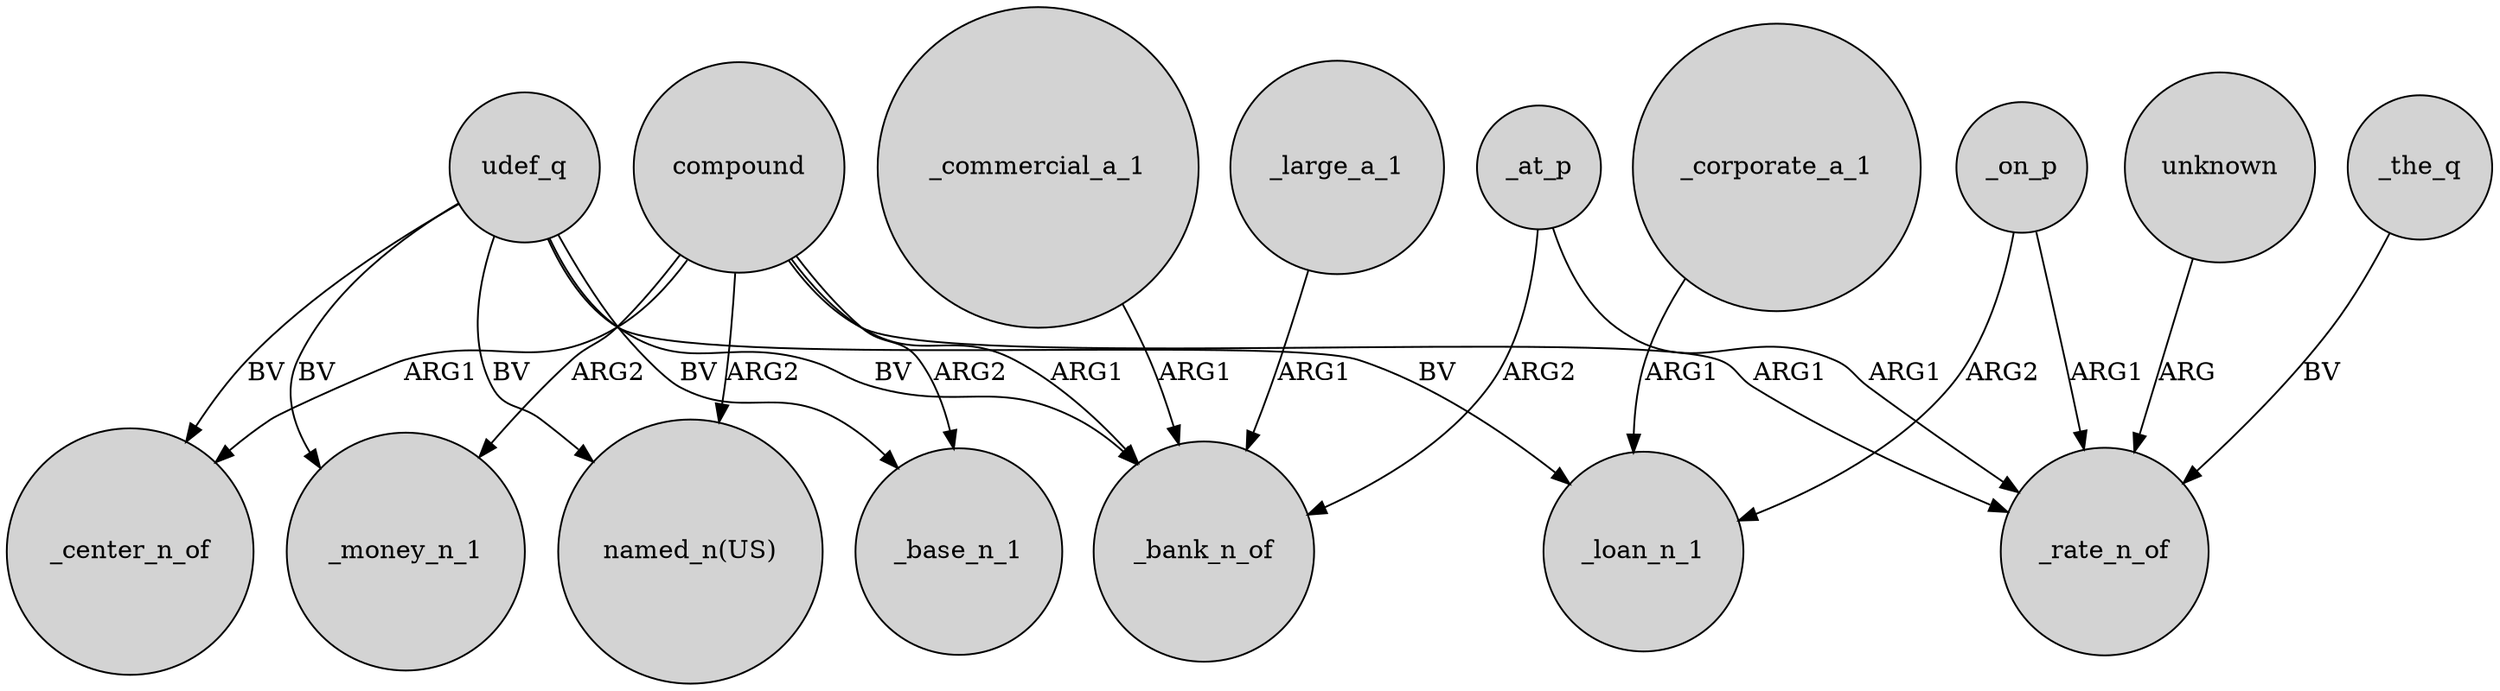 digraph {
	node [shape=circle style=filled]
	udef_q -> _money_n_1 [label=BV]
	_at_p -> _rate_n_of [label=ARG1]
	udef_q -> "named_n(US)" [label=BV]
	_on_p -> _loan_n_1 [label=ARG2]
	_at_p -> _bank_n_of [label=ARG2]
	udef_q -> _loan_n_1 [label=BV]
	compound -> _bank_n_of [label=ARG1]
	_large_a_1 -> _bank_n_of [label=ARG1]
	compound -> _rate_n_of [label=ARG1]
	unknown -> _rate_n_of [label=ARG]
	_the_q -> _rate_n_of [label=BV]
	udef_q -> _base_n_1 [label=BV]
	udef_q -> _center_n_of [label=BV]
	compound -> "named_n(US)" [label=ARG2]
	compound -> _base_n_1 [label=ARG2]
	compound -> _money_n_1 [label=ARG2]
	compound -> _center_n_of [label=ARG1]
	_corporate_a_1 -> _loan_n_1 [label=ARG1]
	_on_p -> _rate_n_of [label=ARG1]
	_commercial_a_1 -> _bank_n_of [label=ARG1]
	udef_q -> _bank_n_of [label=BV]
}
